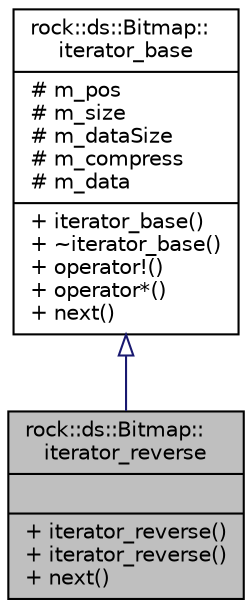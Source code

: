 digraph "rock::ds::Bitmap::iterator_reverse"
{
 // LATEX_PDF_SIZE
  edge [fontname="Helvetica",fontsize="10",labelfontname="Helvetica",labelfontsize="10"];
  node [fontname="Helvetica",fontsize="10",shape=record];
  Node1 [label="{rock::ds::Bitmap::\literator_reverse\n||+ iterator_reverse()\l+ iterator_reverse()\l+ next()\l}",height=0.2,width=0.4,color="black", fillcolor="grey75", style="filled", fontcolor="black",tooltip=" "];
  Node2 -> Node1 [dir="back",color="midnightblue",fontsize="10",style="solid",arrowtail="onormal",fontname="Helvetica"];
  Node2 [label="{rock::ds::Bitmap::\literator_base\n|# m_pos\l# m_size\l# m_dataSize\l# m_compress\l# m_data\l|+ iterator_base()\l+ ~iterator_base()\l+ operator!()\l+ operator*()\l+ next()\l}",height=0.2,width=0.4,color="black", fillcolor="white", style="filled",URL="$classrock_1_1ds_1_1Bitmap_1_1iterator__base.html",tooltip=" "];
}
